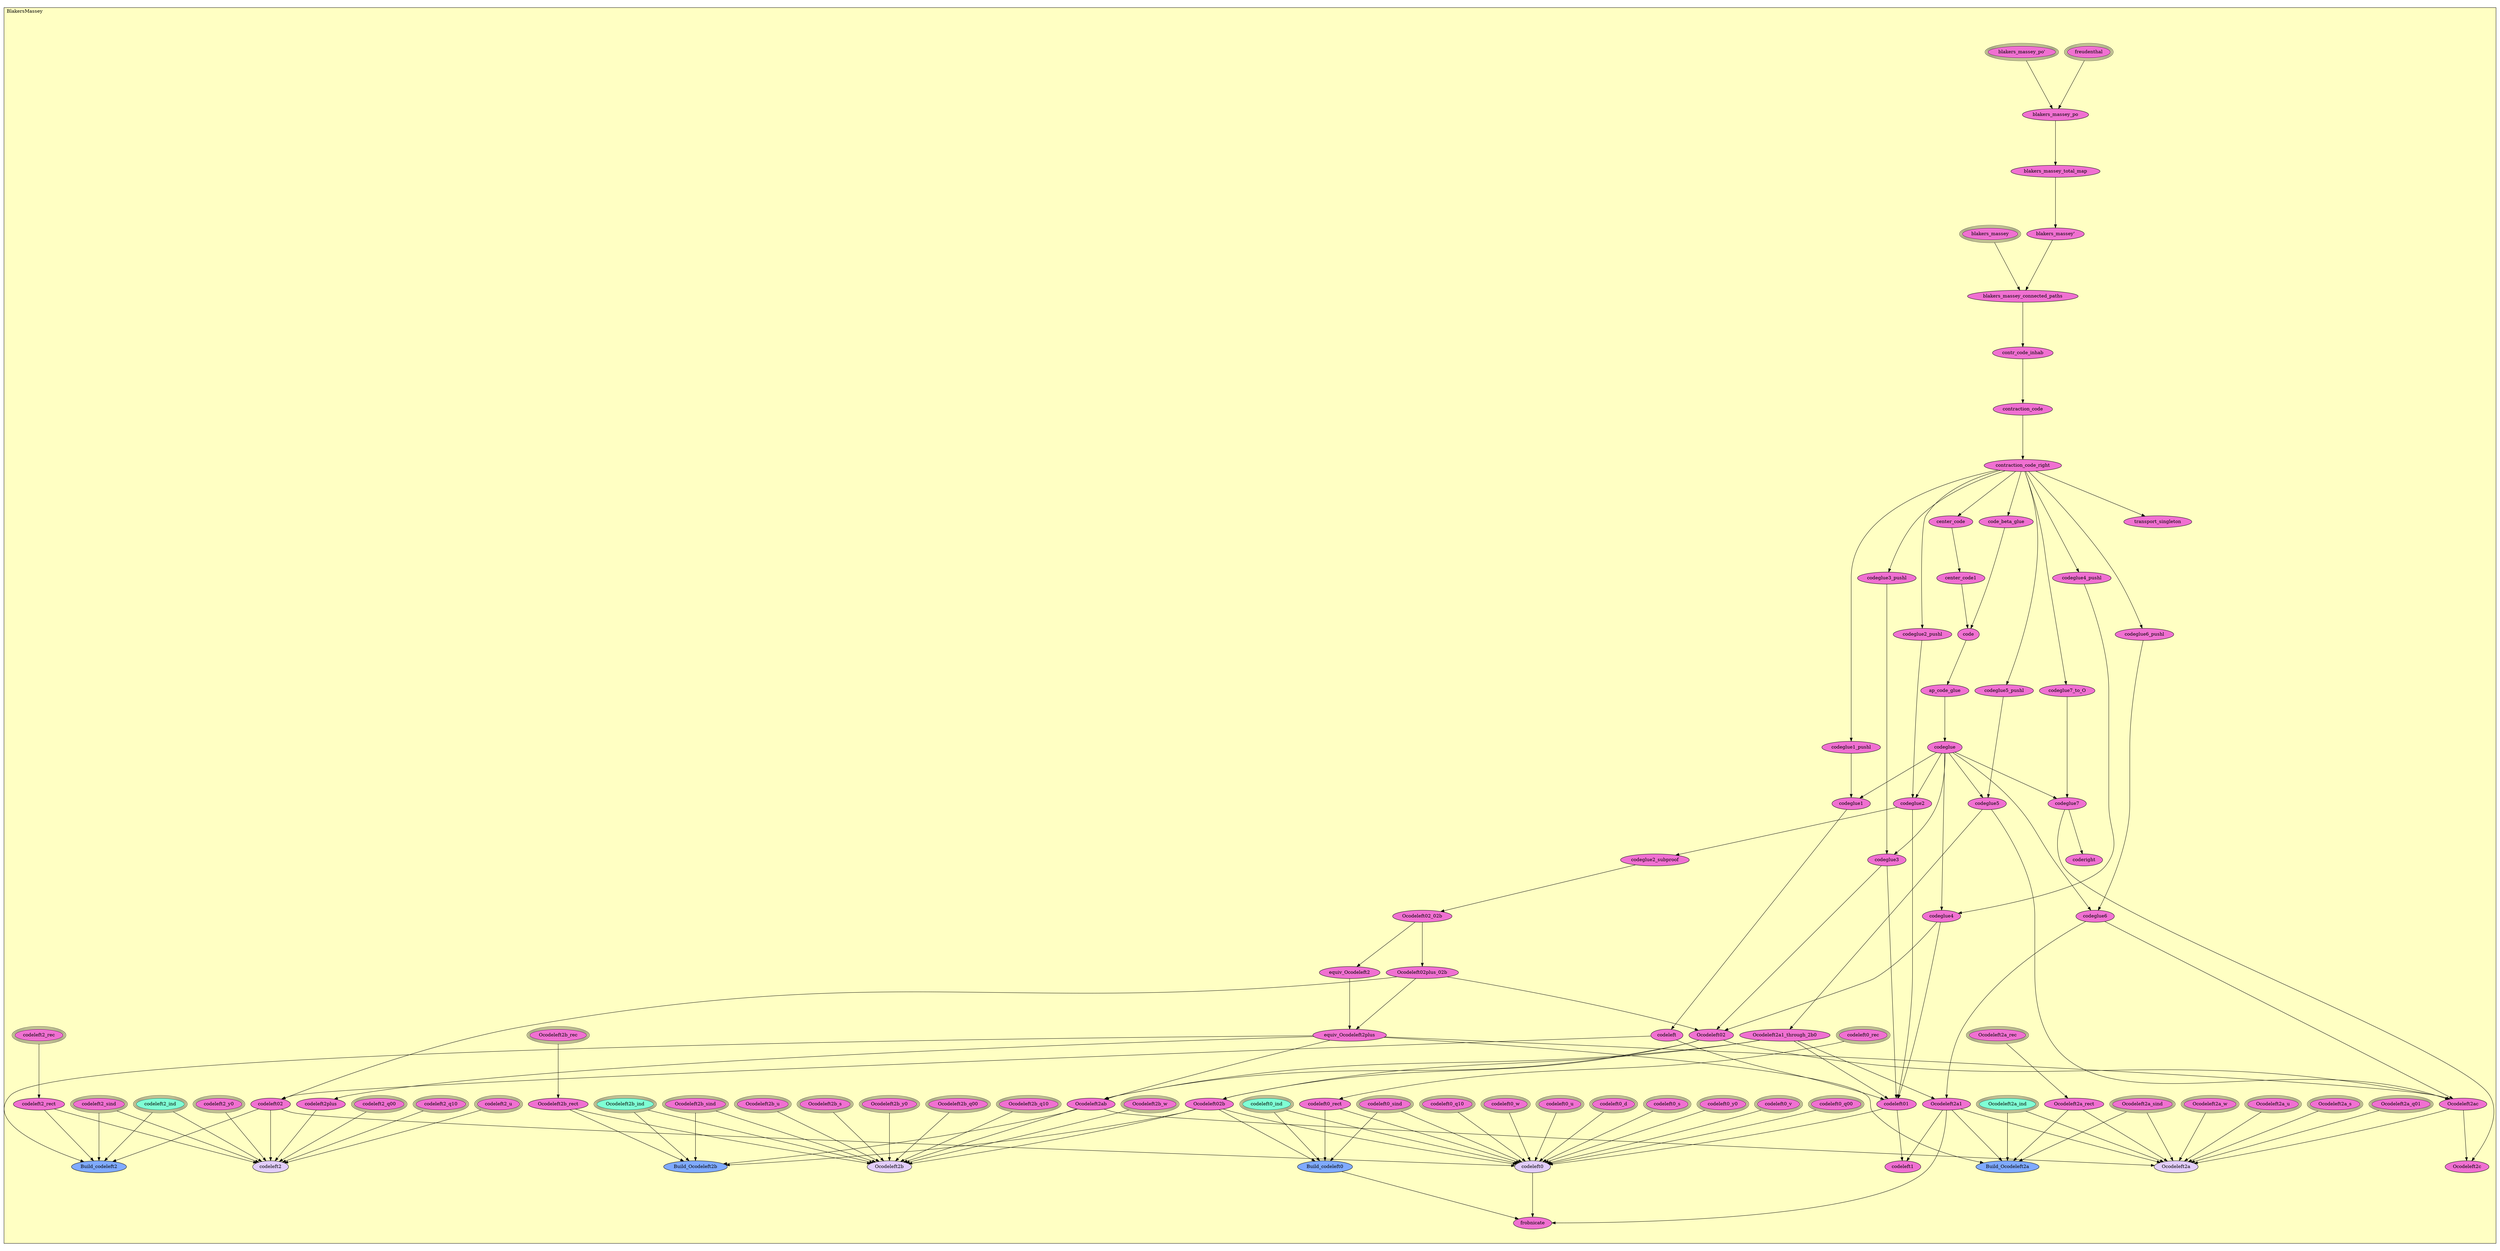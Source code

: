 digraph HoTT_Homotopy_BlakersMassey {
  graph [ratio=0.5]
  node [style=filled]
BlakersMassey_freudenthal [label="freudenthal", URL=<BlakersMassey.html#freudenthal>, peripheries=3, fillcolor="#F070D1"] ;
BlakersMassey_blakers_massey_po_ [label="blakers_massey_po'", URL=<BlakersMassey.html#blakers_massey_po'>, peripheries=3, fillcolor="#F070D1"] ;
BlakersMassey_blakers_massey_po [label="blakers_massey_po", URL=<BlakersMassey.html#blakers_massey_po>, fillcolor="#F070D1"] ;
BlakersMassey_blakers_massey_total_map [label="blakers_massey_total_map", URL=<BlakersMassey.html#blakers_massey_total_map>, fillcolor="#F070D1"] ;
BlakersMassey_blakers_massey_ [label="blakers_massey'", URL=<BlakersMassey.html#blakers_massey'>, fillcolor="#F070D1"] ;
BlakersMassey_blakers_massey [label="blakers_massey", URL=<BlakersMassey.html#blakers_massey>, peripheries=3, fillcolor="#F070D1"] ;
BlakersMassey_blakers_massey_connected_paths [label="blakers_massey_connected_paths", URL=<BlakersMassey.html#blakers_massey_connected_paths>, fillcolor="#F070D1"] ;
BlakersMassey_contr_code_inhab [label="contr_code_inhab", URL=<BlakersMassey.html#contr_code_inhab>, fillcolor="#F070D1"] ;
BlakersMassey_contraction_code [label="contraction_code", URL=<BlakersMassey.html#contraction_code>, fillcolor="#F070D1"] ;
BlakersMassey_contraction_code_right [label="contraction_code_right", URL=<BlakersMassey.html#contraction_code_right>, fillcolor="#F070D1"] ;
BlakersMassey_center_code [label="center_code", URL=<BlakersMassey.html#center_code>, fillcolor="#F070D1"] ;
BlakersMassey_center_code1 [label="center_code1", URL=<BlakersMassey.html#center_code1>, fillcolor="#F070D1"] ;
BlakersMassey_code_beta_glue [label="code_beta_glue", URL=<BlakersMassey.html#code_beta_glue>, fillcolor="#F070D1"] ;
BlakersMassey_code [label="code", URL=<BlakersMassey.html#code>, fillcolor="#F070D1"] ;
BlakersMassey_ap_code_glue [label="ap_code_glue", URL=<BlakersMassey.html#ap_code_glue>, fillcolor="#F070D1"] ;
BlakersMassey_codeglue [label="codeglue", URL=<BlakersMassey.html#codeglue>, fillcolor="#F070D1"] ;
BlakersMassey_codeglue7_to_O [label="codeglue7_to_O", URL=<BlakersMassey.html#codeglue7_to_O>, fillcolor="#F070D1"] ;
BlakersMassey_codeglue7 [label="codeglue7", URL=<BlakersMassey.html#codeglue7>, fillcolor="#F070D1"] ;
BlakersMassey_codeglue6_pushl [label="codeglue6_pushl", URL=<BlakersMassey.html#codeglue6_pushl>, fillcolor="#F070D1"] ;
BlakersMassey_codeglue6 [label="codeglue6", URL=<BlakersMassey.html#codeglue6>, fillcolor="#F070D1"] ;
BlakersMassey_codeglue5_pushl [label="codeglue5_pushl", URL=<BlakersMassey.html#codeglue5_pushl>, fillcolor="#F070D1"] ;
BlakersMassey_codeglue5 [label="codeglue5", URL=<BlakersMassey.html#codeglue5>, fillcolor="#F070D1"] ;
BlakersMassey_codeglue4_pushl [label="codeglue4_pushl", URL=<BlakersMassey.html#codeglue4_pushl>, fillcolor="#F070D1"] ;
BlakersMassey_codeglue4 [label="codeglue4", URL=<BlakersMassey.html#codeglue4>, fillcolor="#F070D1"] ;
BlakersMassey_codeglue3_pushl [label="codeglue3_pushl", URL=<BlakersMassey.html#codeglue3_pushl>, fillcolor="#F070D1"] ;
BlakersMassey_codeglue3 [label="codeglue3", URL=<BlakersMassey.html#codeglue3>, fillcolor="#F070D1"] ;
BlakersMassey_codeglue2_pushl [label="codeglue2_pushl", URL=<BlakersMassey.html#codeglue2_pushl>, fillcolor="#F070D1"] ;
BlakersMassey_codeglue2 [label="codeglue2", URL=<BlakersMassey.html#codeglue2>, fillcolor="#F070D1"] ;
BlakersMassey_codeglue2_subproof [label="codeglue2_subproof", URL=<BlakersMassey.html#codeglue2_subproof>, fillcolor="#F070D1"] ;
BlakersMassey_codeglue1_pushl [label="codeglue1_pushl", URL=<BlakersMassey.html#codeglue1_pushl>, fillcolor="#F070D1"] ;
BlakersMassey_codeglue1 [label="codeglue1", URL=<BlakersMassey.html#codeglue1>, fillcolor="#F070D1"] ;
BlakersMassey_Ocodeleft2a1_through_2b0 [label="Ocodeleft2a1_through_2b0", URL=<BlakersMassey.html#Ocodeleft2a1_through_2b0>, fillcolor="#F070D1"] ;
BlakersMassey_Ocodeleft2a1 [label="Ocodeleft2a1", URL=<BlakersMassey.html#Ocodeleft2a1>, fillcolor="#F070D1"] ;
BlakersMassey_Ocodeleft02_02b [label="Ocodeleft02_02b", URL=<BlakersMassey.html#Ocodeleft02_02b>, fillcolor="#F070D1"] ;
BlakersMassey_Ocodeleft02plus_02b [label="Ocodeleft02plus_02b", URL=<BlakersMassey.html#Ocodeleft02plus_02b>, fillcolor="#F070D1"] ;
BlakersMassey_Ocodeleft02 [label="Ocodeleft02", URL=<BlakersMassey.html#Ocodeleft02>, fillcolor="#F070D1"] ;
BlakersMassey_Ocodeleft02b [label="Ocodeleft02b", URL=<BlakersMassey.html#Ocodeleft02b>, fillcolor="#F070D1"] ;
BlakersMassey_equiv_Ocodeleft2 [label="equiv_Ocodeleft2", URL=<BlakersMassey.html#equiv_Ocodeleft2>, fillcolor="#F070D1"] ;
BlakersMassey_equiv_Ocodeleft2plus [label="equiv_Ocodeleft2plus", URL=<BlakersMassey.html#equiv_Ocodeleft2plus>, fillcolor="#F070D1"] ;
BlakersMassey_Ocodeleft2ac [label="Ocodeleft2ac", URL=<BlakersMassey.html#Ocodeleft2ac>, fillcolor="#F070D1"] ;
BlakersMassey_Ocodeleft2ab [label="Ocodeleft2ab", URL=<BlakersMassey.html#Ocodeleft2ab>, fillcolor="#F070D1"] ;
BlakersMassey_Ocodeleft2a_u [label="Ocodeleft2a_u", URL=<BlakersMassey.html#Ocodeleft2a_u>, peripheries=3, fillcolor="#F070D1"] ;
BlakersMassey_Ocodeleft2a_w [label="Ocodeleft2a_w", URL=<BlakersMassey.html#Ocodeleft2a_w>, peripheries=3, fillcolor="#F070D1"] ;
BlakersMassey_Ocodeleft2a_q01 [label="Ocodeleft2a_q01", URL=<BlakersMassey.html#Ocodeleft2a_q01>, peripheries=3, fillcolor="#F070D1"] ;
BlakersMassey_Ocodeleft2a_s [label="Ocodeleft2a_s", URL=<BlakersMassey.html#Ocodeleft2a_s>, peripheries=3, fillcolor="#F070D1"] ;
BlakersMassey_Ocodeleft2a_sind [label="Ocodeleft2a_sind", URL=<BlakersMassey.html#Ocodeleft2a_sind>, peripheries=3, fillcolor="#F070D1"] ;
BlakersMassey_Ocodeleft2a_rec [label="Ocodeleft2a_rec", URL=<BlakersMassey.html#Ocodeleft2a_rec>, peripheries=3, fillcolor="#F070D1"] ;
BlakersMassey_Ocodeleft2a_ind [label="Ocodeleft2a_ind", URL=<BlakersMassey.html#Ocodeleft2a_ind>, peripheries=3, fillcolor="#7FFFD4"] ;
BlakersMassey_Ocodeleft2a_rect [label="Ocodeleft2a_rect", URL=<BlakersMassey.html#Ocodeleft2a_rect>, fillcolor="#F070D1"] ;
BlakersMassey_Build_Ocodeleft2a [label="Build_Ocodeleft2a", URL=<BlakersMassey.html#Build_Ocodeleft2a>, fillcolor="#7FAAFF"] ;
BlakersMassey_Ocodeleft2a [label="Ocodeleft2a", URL=<BlakersMassey.html#Ocodeleft2a>, fillcolor="#E2CDFA"] ;
BlakersMassey_Ocodeleft2c [label="Ocodeleft2c", URL=<BlakersMassey.html#Ocodeleft2c>, fillcolor="#F070D1"] ;
BlakersMassey_Ocodeleft2b_u [label="Ocodeleft2b_u", URL=<BlakersMassey.html#Ocodeleft2b_u>, peripheries=3, fillcolor="#F070D1"] ;
BlakersMassey_Ocodeleft2b_w [label="Ocodeleft2b_w", URL=<BlakersMassey.html#Ocodeleft2b_w>, peripheries=3, fillcolor="#F070D1"] ;
BlakersMassey_Ocodeleft2b_q10 [label="Ocodeleft2b_q10", URL=<BlakersMassey.html#Ocodeleft2b_q10>, peripheries=3, fillcolor="#F070D1"] ;
BlakersMassey_Ocodeleft2b_q00 [label="Ocodeleft2b_q00", URL=<BlakersMassey.html#Ocodeleft2b_q00>, peripheries=3, fillcolor="#F070D1"] ;
BlakersMassey_Ocodeleft2b_y0 [label="Ocodeleft2b_y0", URL=<BlakersMassey.html#Ocodeleft2b_y0>, peripheries=3, fillcolor="#F070D1"] ;
BlakersMassey_Ocodeleft2b_s [label="Ocodeleft2b_s", URL=<BlakersMassey.html#Ocodeleft2b_s>, peripheries=3, fillcolor="#F070D1"] ;
BlakersMassey_Ocodeleft2b_sind [label="Ocodeleft2b_sind", URL=<BlakersMassey.html#Ocodeleft2b_sind>, peripheries=3, fillcolor="#F070D1"] ;
BlakersMassey_Ocodeleft2b_rec [label="Ocodeleft2b_rec", URL=<BlakersMassey.html#Ocodeleft2b_rec>, peripheries=3, fillcolor="#F070D1"] ;
BlakersMassey_Ocodeleft2b_ind [label="Ocodeleft2b_ind", URL=<BlakersMassey.html#Ocodeleft2b_ind>, peripheries=3, fillcolor="#7FFFD4"] ;
BlakersMassey_Ocodeleft2b_rect [label="Ocodeleft2b_rect", URL=<BlakersMassey.html#Ocodeleft2b_rect>, fillcolor="#F070D1"] ;
BlakersMassey_Build_Ocodeleft2b [label="Build_Ocodeleft2b", URL=<BlakersMassey.html#Build_Ocodeleft2b>, fillcolor="#7FAAFF"] ;
BlakersMassey_Ocodeleft2b [label="Ocodeleft2b", URL=<BlakersMassey.html#Ocodeleft2b>, fillcolor="#E2CDFA"] ;
BlakersMassey_codeleft2plus [label="codeleft2plus", URL=<BlakersMassey.html#codeleft2plus>, fillcolor="#F070D1"] ;
BlakersMassey_codeleft [label="codeleft", URL=<BlakersMassey.html#codeleft>, fillcolor="#F070D1"] ;
BlakersMassey_codeleft02 [label="codeleft02", URL=<BlakersMassey.html#codeleft02>, fillcolor="#F070D1"] ;
BlakersMassey_codeleft01 [label="codeleft01", URL=<BlakersMassey.html#codeleft01>, fillcolor="#F070D1"] ;
BlakersMassey_codeleft0_d [label="codeleft0_d", URL=<BlakersMassey.html#codeleft0_d>, peripheries=3, fillcolor="#F070D1"] ;
BlakersMassey_codeleft0_u [label="codeleft0_u", URL=<BlakersMassey.html#codeleft0_u>, peripheries=3, fillcolor="#F070D1"] ;
BlakersMassey_codeleft0_w [label="codeleft0_w", URL=<BlakersMassey.html#codeleft0_w>, peripheries=3, fillcolor="#F070D1"] ;
BlakersMassey_codeleft0_q10 [label="codeleft0_q10", URL=<BlakersMassey.html#codeleft0_q10>, peripheries=3, fillcolor="#F070D1"] ;
BlakersMassey_codeleft0_q00 [label="codeleft0_q00", URL=<BlakersMassey.html#codeleft0_q00>, peripheries=3, fillcolor="#F070D1"] ;
BlakersMassey_codeleft0_v [label="codeleft0_v", URL=<BlakersMassey.html#codeleft0_v>, peripheries=3, fillcolor="#F070D1"] ;
BlakersMassey_codeleft0_y0 [label="codeleft0_y0", URL=<BlakersMassey.html#codeleft0_y0>, peripheries=3, fillcolor="#F070D1"] ;
BlakersMassey_codeleft0_s [label="codeleft0_s", URL=<BlakersMassey.html#codeleft0_s>, peripheries=3, fillcolor="#F070D1"] ;
BlakersMassey_codeleft0_sind [label="codeleft0_sind", URL=<BlakersMassey.html#codeleft0_sind>, peripheries=3, fillcolor="#F070D1"] ;
BlakersMassey_codeleft0_rec [label="codeleft0_rec", URL=<BlakersMassey.html#codeleft0_rec>, peripheries=3, fillcolor="#F070D1"] ;
BlakersMassey_codeleft0_ind [label="codeleft0_ind", URL=<BlakersMassey.html#codeleft0_ind>, peripheries=3, fillcolor="#7FFFD4"] ;
BlakersMassey_codeleft0_rect [label="codeleft0_rect", URL=<BlakersMassey.html#codeleft0_rect>, fillcolor="#F070D1"] ;
BlakersMassey_Build_codeleft0 [label="Build_codeleft0", URL=<BlakersMassey.html#Build_codeleft0>, fillcolor="#7FAAFF"] ;
BlakersMassey_codeleft0 [label="codeleft0", URL=<BlakersMassey.html#codeleft0>, fillcolor="#E2CDFA"] ;
BlakersMassey_codeleft2_u [label="codeleft2_u", URL=<BlakersMassey.html#codeleft2_u>, peripheries=3, fillcolor="#F070D1"] ;
BlakersMassey_codeleft2_q10 [label="codeleft2_q10", URL=<BlakersMassey.html#codeleft2_q10>, peripheries=3, fillcolor="#F070D1"] ;
BlakersMassey_codeleft2_q00 [label="codeleft2_q00", URL=<BlakersMassey.html#codeleft2_q00>, peripheries=3, fillcolor="#F070D1"] ;
BlakersMassey_codeleft2_y0 [label="codeleft2_y0", URL=<BlakersMassey.html#codeleft2_y0>, peripheries=3, fillcolor="#F070D1"] ;
BlakersMassey_codeleft2_sind [label="codeleft2_sind", URL=<BlakersMassey.html#codeleft2_sind>, peripheries=3, fillcolor="#F070D1"] ;
BlakersMassey_codeleft2_rec [label="codeleft2_rec", URL=<BlakersMassey.html#codeleft2_rec>, peripheries=3, fillcolor="#F070D1"] ;
BlakersMassey_codeleft2_ind [label="codeleft2_ind", URL=<BlakersMassey.html#codeleft2_ind>, peripheries=3, fillcolor="#7FFFD4"] ;
BlakersMassey_codeleft2_rect [label="codeleft2_rect", URL=<BlakersMassey.html#codeleft2_rect>, fillcolor="#F070D1"] ;
BlakersMassey_Build_codeleft2 [label="Build_codeleft2", URL=<BlakersMassey.html#Build_codeleft2>, fillcolor="#7FAAFF"] ;
BlakersMassey_codeleft2 [label="codeleft2", URL=<BlakersMassey.html#codeleft2>, fillcolor="#E2CDFA"] ;
BlakersMassey_codeleft1 [label="codeleft1", URL=<BlakersMassey.html#codeleft1>, fillcolor="#F070D1"] ;
BlakersMassey_coderight [label="coderight", URL=<BlakersMassey.html#coderight>, fillcolor="#F070D1"] ;
BlakersMassey_frobnicate [label="frobnicate", URL=<BlakersMassey.html#frobnicate>, fillcolor="#F070D1"] ;
BlakersMassey_transport_singleton [label="transport_singleton", URL=<BlakersMassey.html#transport_singleton>, fillcolor="#F070D1"] ;
  BlakersMassey_freudenthal -> BlakersMassey_blakers_massey_po [] ;
  BlakersMassey_blakers_massey_po_ -> BlakersMassey_blakers_massey_po [] ;
  BlakersMassey_blakers_massey_po -> BlakersMassey_blakers_massey_total_map [] ;
  BlakersMassey_blakers_massey_total_map -> BlakersMassey_blakers_massey_ [] ;
  BlakersMassey_blakers_massey_ -> BlakersMassey_blakers_massey_connected_paths [] ;
  BlakersMassey_blakers_massey -> BlakersMassey_blakers_massey_connected_paths [] ;
  BlakersMassey_blakers_massey_connected_paths -> BlakersMassey_contr_code_inhab [] ;
  BlakersMassey_contr_code_inhab -> BlakersMassey_contraction_code [] ;
  BlakersMassey_contraction_code -> BlakersMassey_contraction_code_right [] ;
  BlakersMassey_contraction_code_right -> BlakersMassey_center_code [] ;
  BlakersMassey_contraction_code_right -> BlakersMassey_code_beta_glue [] ;
  BlakersMassey_contraction_code_right -> BlakersMassey_codeglue7_to_O [] ;
  BlakersMassey_contraction_code_right -> BlakersMassey_codeglue6_pushl [] ;
  BlakersMassey_contraction_code_right -> BlakersMassey_codeglue5_pushl [] ;
  BlakersMassey_contraction_code_right -> BlakersMassey_codeglue4_pushl [] ;
  BlakersMassey_contraction_code_right -> BlakersMassey_codeglue3_pushl [] ;
  BlakersMassey_contraction_code_right -> BlakersMassey_codeglue2_pushl [] ;
  BlakersMassey_contraction_code_right -> BlakersMassey_codeglue1_pushl [] ;
  BlakersMassey_contraction_code_right -> BlakersMassey_transport_singleton [] ;
  BlakersMassey_center_code -> BlakersMassey_center_code1 [] ;
  BlakersMassey_center_code1 -> BlakersMassey_code [] ;
  BlakersMassey_code_beta_glue -> BlakersMassey_code [] ;
  BlakersMassey_code -> BlakersMassey_ap_code_glue [] ;
  BlakersMassey_ap_code_glue -> BlakersMassey_codeglue [] ;
  BlakersMassey_codeglue -> BlakersMassey_codeglue7 [] ;
  BlakersMassey_codeglue -> BlakersMassey_codeglue6 [] ;
  BlakersMassey_codeglue -> BlakersMassey_codeglue5 [] ;
  BlakersMassey_codeglue -> BlakersMassey_codeglue4 [] ;
  BlakersMassey_codeglue -> BlakersMassey_codeglue3 [] ;
  BlakersMassey_codeglue -> BlakersMassey_codeglue2 [] ;
  BlakersMassey_codeglue -> BlakersMassey_codeglue1 [] ;
  BlakersMassey_codeglue7_to_O -> BlakersMassey_codeglue7 [] ;
  BlakersMassey_codeglue7 -> BlakersMassey_Ocodeleft2c [] ;
  BlakersMassey_codeglue7 -> BlakersMassey_coderight [] ;
  BlakersMassey_codeglue6_pushl -> BlakersMassey_codeglue6 [] ;
  BlakersMassey_codeglue6 -> BlakersMassey_Ocodeleft2a1 [] ;
  BlakersMassey_codeglue6 -> BlakersMassey_Ocodeleft2ac [] ;
  BlakersMassey_codeglue5_pushl -> BlakersMassey_codeglue5 [] ;
  BlakersMassey_codeglue5 -> BlakersMassey_Ocodeleft2a1_through_2b0 [] ;
  BlakersMassey_codeglue5 -> BlakersMassey_Ocodeleft2ac [] ;
  BlakersMassey_codeglue4_pushl -> BlakersMassey_codeglue4 [] ;
  BlakersMassey_codeglue4 -> BlakersMassey_Ocodeleft02 [] ;
  BlakersMassey_codeglue4 -> BlakersMassey_codeleft01 [] ;
  BlakersMassey_codeglue3_pushl -> BlakersMassey_codeglue3 [] ;
  BlakersMassey_codeglue3 -> BlakersMassey_Ocodeleft02 [] ;
  BlakersMassey_codeglue3 -> BlakersMassey_codeleft01 [] ;
  BlakersMassey_codeglue2_pushl -> BlakersMassey_codeglue2 [] ;
  BlakersMassey_codeglue2 -> BlakersMassey_codeglue2_subproof [] ;
  BlakersMassey_codeglue2 -> BlakersMassey_codeleft01 [] ;
  BlakersMassey_codeglue2_subproof -> BlakersMassey_Ocodeleft02_02b [] ;
  BlakersMassey_codeglue1_pushl -> BlakersMassey_codeglue1 [] ;
  BlakersMassey_codeglue1 -> BlakersMassey_codeleft [] ;
  BlakersMassey_Ocodeleft2a1_through_2b0 -> BlakersMassey_Ocodeleft2a1 [] ;
  BlakersMassey_Ocodeleft2a1_through_2b0 -> BlakersMassey_Ocodeleft02b [] ;
  BlakersMassey_Ocodeleft2a1_through_2b0 -> BlakersMassey_Ocodeleft2ab [] ;
  BlakersMassey_Ocodeleft2a1_through_2b0 -> BlakersMassey_codeleft01 [] ;
  BlakersMassey_Ocodeleft2a1 -> BlakersMassey_Build_Ocodeleft2a [] ;
  BlakersMassey_Ocodeleft2a1 -> BlakersMassey_Ocodeleft2a [] ;
  BlakersMassey_Ocodeleft2a1 -> BlakersMassey_codeleft1 [] ;
  BlakersMassey_Ocodeleft2a1 -> BlakersMassey_frobnicate [] ;
  BlakersMassey_Ocodeleft02_02b -> BlakersMassey_Ocodeleft02plus_02b [] ;
  BlakersMassey_Ocodeleft02_02b -> BlakersMassey_equiv_Ocodeleft2 [] ;
  BlakersMassey_Ocodeleft02plus_02b -> BlakersMassey_Ocodeleft02 [] ;
  BlakersMassey_Ocodeleft02plus_02b -> BlakersMassey_equiv_Ocodeleft2plus [] ;
  BlakersMassey_Ocodeleft02plus_02b -> BlakersMassey_codeleft02 [] ;
  BlakersMassey_Ocodeleft02 -> BlakersMassey_Ocodeleft02b [] ;
  BlakersMassey_Ocodeleft02 -> BlakersMassey_Ocodeleft2ac [] ;
  BlakersMassey_Ocodeleft02 -> BlakersMassey_Ocodeleft2ab [] ;
  BlakersMassey_Ocodeleft02b -> BlakersMassey_Build_Ocodeleft2b [] ;
  BlakersMassey_Ocodeleft02b -> BlakersMassey_Ocodeleft2b [] ;
  BlakersMassey_Ocodeleft02b -> BlakersMassey_Build_codeleft0 [] ;
  BlakersMassey_Ocodeleft02b -> BlakersMassey_codeleft0 [] ;
  BlakersMassey_equiv_Ocodeleft2 -> BlakersMassey_equiv_Ocodeleft2plus [] ;
  BlakersMassey_equiv_Ocodeleft2plus -> BlakersMassey_Ocodeleft2ac [] ;
  BlakersMassey_equiv_Ocodeleft2plus -> BlakersMassey_Ocodeleft2ab [] ;
  BlakersMassey_equiv_Ocodeleft2plus -> BlakersMassey_Build_Ocodeleft2a [] ;
  BlakersMassey_equiv_Ocodeleft2plus -> BlakersMassey_codeleft2plus [] ;
  BlakersMassey_equiv_Ocodeleft2plus -> BlakersMassey_Build_codeleft2 [] ;
  BlakersMassey_Ocodeleft2ac -> BlakersMassey_Ocodeleft2a [] ;
  BlakersMassey_Ocodeleft2ac -> BlakersMassey_Ocodeleft2c [] ;
  BlakersMassey_Ocodeleft2ab -> BlakersMassey_Ocodeleft2a [] ;
  BlakersMassey_Ocodeleft2ab -> BlakersMassey_Build_Ocodeleft2b [] ;
  BlakersMassey_Ocodeleft2ab -> BlakersMassey_Ocodeleft2b [] ;
  BlakersMassey_Ocodeleft2a_u -> BlakersMassey_Ocodeleft2a [] ;
  BlakersMassey_Ocodeleft2a_w -> BlakersMassey_Ocodeleft2a [] ;
  BlakersMassey_Ocodeleft2a_q01 -> BlakersMassey_Ocodeleft2a [] ;
  BlakersMassey_Ocodeleft2a_s -> BlakersMassey_Ocodeleft2a [] ;
  BlakersMassey_Ocodeleft2a_sind -> BlakersMassey_Build_Ocodeleft2a [] ;
  BlakersMassey_Ocodeleft2a_sind -> BlakersMassey_Ocodeleft2a [] ;
  BlakersMassey_Ocodeleft2a_rec -> BlakersMassey_Ocodeleft2a_rect [] ;
  BlakersMassey_Ocodeleft2a_ind -> BlakersMassey_Build_Ocodeleft2a [] ;
  BlakersMassey_Ocodeleft2a_ind -> BlakersMassey_Ocodeleft2a [] ;
  BlakersMassey_Ocodeleft2a_rect -> BlakersMassey_Build_Ocodeleft2a [] ;
  BlakersMassey_Ocodeleft2a_rect -> BlakersMassey_Ocodeleft2a [] ;
  BlakersMassey_Ocodeleft2b_u -> BlakersMassey_Ocodeleft2b [] ;
  BlakersMassey_Ocodeleft2b_w -> BlakersMassey_Ocodeleft2b [] ;
  BlakersMassey_Ocodeleft2b_q10 -> BlakersMassey_Ocodeleft2b [] ;
  BlakersMassey_Ocodeleft2b_q00 -> BlakersMassey_Ocodeleft2b [] ;
  BlakersMassey_Ocodeleft2b_y0 -> BlakersMassey_Ocodeleft2b [] ;
  BlakersMassey_Ocodeleft2b_s -> BlakersMassey_Ocodeleft2b [] ;
  BlakersMassey_Ocodeleft2b_sind -> BlakersMassey_Build_Ocodeleft2b [] ;
  BlakersMassey_Ocodeleft2b_sind -> BlakersMassey_Ocodeleft2b [] ;
  BlakersMassey_Ocodeleft2b_rec -> BlakersMassey_Ocodeleft2b_rect [] ;
  BlakersMassey_Ocodeleft2b_ind -> BlakersMassey_Build_Ocodeleft2b [] ;
  BlakersMassey_Ocodeleft2b_ind -> BlakersMassey_Ocodeleft2b [] ;
  BlakersMassey_Ocodeleft2b_rect -> BlakersMassey_Build_Ocodeleft2b [] ;
  BlakersMassey_Ocodeleft2b_rect -> BlakersMassey_Ocodeleft2b [] ;
  BlakersMassey_codeleft2plus -> BlakersMassey_codeleft2 [] ;
  BlakersMassey_codeleft -> BlakersMassey_codeleft02 [] ;
  BlakersMassey_codeleft -> BlakersMassey_codeleft01 [] ;
  BlakersMassey_codeleft02 -> BlakersMassey_codeleft0 [] ;
  BlakersMassey_codeleft02 -> BlakersMassey_Build_codeleft2 [] ;
  BlakersMassey_codeleft02 -> BlakersMassey_codeleft2 [] ;
  BlakersMassey_codeleft01 -> BlakersMassey_codeleft0 [] ;
  BlakersMassey_codeleft01 -> BlakersMassey_codeleft1 [] ;
  BlakersMassey_codeleft0_d -> BlakersMassey_codeleft0 [] ;
  BlakersMassey_codeleft0_u -> BlakersMassey_codeleft0 [] ;
  BlakersMassey_codeleft0_w -> BlakersMassey_codeleft0 [] ;
  BlakersMassey_codeleft0_q10 -> BlakersMassey_codeleft0 [] ;
  BlakersMassey_codeleft0_q00 -> BlakersMassey_codeleft0 [] ;
  BlakersMassey_codeleft0_v -> BlakersMassey_codeleft0 [] ;
  BlakersMassey_codeleft0_y0 -> BlakersMassey_codeleft0 [] ;
  BlakersMassey_codeleft0_s -> BlakersMassey_codeleft0 [] ;
  BlakersMassey_codeleft0_sind -> BlakersMassey_Build_codeleft0 [] ;
  BlakersMassey_codeleft0_sind -> BlakersMassey_codeleft0 [] ;
  BlakersMassey_codeleft0_rec -> BlakersMassey_codeleft0_rect [] ;
  BlakersMassey_codeleft0_ind -> BlakersMassey_Build_codeleft0 [] ;
  BlakersMassey_codeleft0_ind -> BlakersMassey_codeleft0 [] ;
  BlakersMassey_codeleft0_rect -> BlakersMassey_Build_codeleft0 [] ;
  BlakersMassey_codeleft0_rect -> BlakersMassey_codeleft0 [] ;
  BlakersMassey_Build_codeleft0 -> BlakersMassey_frobnicate [] ;
  BlakersMassey_codeleft0 -> BlakersMassey_frobnicate [] ;
  BlakersMassey_codeleft2_u -> BlakersMassey_codeleft2 [] ;
  BlakersMassey_codeleft2_q10 -> BlakersMassey_codeleft2 [] ;
  BlakersMassey_codeleft2_q00 -> BlakersMassey_codeleft2 [] ;
  BlakersMassey_codeleft2_y0 -> BlakersMassey_codeleft2 [] ;
  BlakersMassey_codeleft2_sind -> BlakersMassey_Build_codeleft2 [] ;
  BlakersMassey_codeleft2_sind -> BlakersMassey_codeleft2 [] ;
  BlakersMassey_codeleft2_rec -> BlakersMassey_codeleft2_rect [] ;
  BlakersMassey_codeleft2_ind -> BlakersMassey_Build_codeleft2 [] ;
  BlakersMassey_codeleft2_ind -> BlakersMassey_codeleft2 [] ;
  BlakersMassey_codeleft2_rect -> BlakersMassey_Build_codeleft2 [] ;
  BlakersMassey_codeleft2_rect -> BlakersMassey_codeleft2 [] ;
subgraph cluster_BlakersMassey { label="BlakersMassey"; fillcolor="#FFFFC3"; labeljust=l; style=filled 
BlakersMassey_transport_singleton; BlakersMassey_frobnicate; BlakersMassey_coderight; BlakersMassey_codeleft1; BlakersMassey_codeleft2; BlakersMassey_Build_codeleft2; BlakersMassey_codeleft2_rect; BlakersMassey_codeleft2_ind; BlakersMassey_codeleft2_rec; BlakersMassey_codeleft2_sind; BlakersMassey_codeleft2_y0; BlakersMassey_codeleft2_q00; BlakersMassey_codeleft2_q10; BlakersMassey_codeleft2_u; BlakersMassey_codeleft0; BlakersMassey_Build_codeleft0; BlakersMassey_codeleft0_rect; BlakersMassey_codeleft0_ind; BlakersMassey_codeleft0_rec; BlakersMassey_codeleft0_sind; BlakersMassey_codeleft0_s; BlakersMassey_codeleft0_y0; BlakersMassey_codeleft0_v; BlakersMassey_codeleft0_q00; BlakersMassey_codeleft0_q10; BlakersMassey_codeleft0_w; BlakersMassey_codeleft0_u; BlakersMassey_codeleft0_d; BlakersMassey_codeleft01; BlakersMassey_codeleft02; BlakersMassey_codeleft; BlakersMassey_codeleft2plus; BlakersMassey_Ocodeleft2b; BlakersMassey_Build_Ocodeleft2b; BlakersMassey_Ocodeleft2b_rect; BlakersMassey_Ocodeleft2b_ind; BlakersMassey_Ocodeleft2b_rec; BlakersMassey_Ocodeleft2b_sind; BlakersMassey_Ocodeleft2b_s; BlakersMassey_Ocodeleft2b_y0; BlakersMassey_Ocodeleft2b_q00; BlakersMassey_Ocodeleft2b_q10; BlakersMassey_Ocodeleft2b_w; BlakersMassey_Ocodeleft2b_u; BlakersMassey_Ocodeleft2c; BlakersMassey_Ocodeleft2a; BlakersMassey_Build_Ocodeleft2a; BlakersMassey_Ocodeleft2a_rect; BlakersMassey_Ocodeleft2a_ind; BlakersMassey_Ocodeleft2a_rec; BlakersMassey_Ocodeleft2a_sind; BlakersMassey_Ocodeleft2a_s; BlakersMassey_Ocodeleft2a_q01; BlakersMassey_Ocodeleft2a_w; BlakersMassey_Ocodeleft2a_u; BlakersMassey_Ocodeleft2ab; BlakersMassey_Ocodeleft2ac; BlakersMassey_equiv_Ocodeleft2plus; BlakersMassey_equiv_Ocodeleft2; BlakersMassey_Ocodeleft02b; BlakersMassey_Ocodeleft02; BlakersMassey_Ocodeleft02plus_02b; BlakersMassey_Ocodeleft02_02b; BlakersMassey_Ocodeleft2a1; BlakersMassey_Ocodeleft2a1_through_2b0; BlakersMassey_codeglue1; BlakersMassey_codeglue1_pushl; BlakersMassey_codeglue2_subproof; BlakersMassey_codeglue2; BlakersMassey_codeglue2_pushl; BlakersMassey_codeglue3; BlakersMassey_codeglue3_pushl; BlakersMassey_codeglue4; BlakersMassey_codeglue4_pushl; BlakersMassey_codeglue5; BlakersMassey_codeglue5_pushl; BlakersMassey_codeglue6; BlakersMassey_codeglue6_pushl; BlakersMassey_codeglue7; BlakersMassey_codeglue7_to_O; BlakersMassey_codeglue; BlakersMassey_ap_code_glue; BlakersMassey_code; BlakersMassey_code_beta_glue; BlakersMassey_center_code1; BlakersMassey_center_code; BlakersMassey_contraction_code_right; BlakersMassey_contraction_code; BlakersMassey_contr_code_inhab; BlakersMassey_blakers_massey_connected_paths; BlakersMassey_blakers_massey; BlakersMassey_blakers_massey_; BlakersMassey_blakers_massey_total_map; BlakersMassey_blakers_massey_po; BlakersMassey_blakers_massey_po_; BlakersMassey_freudenthal; };
} /* END */
